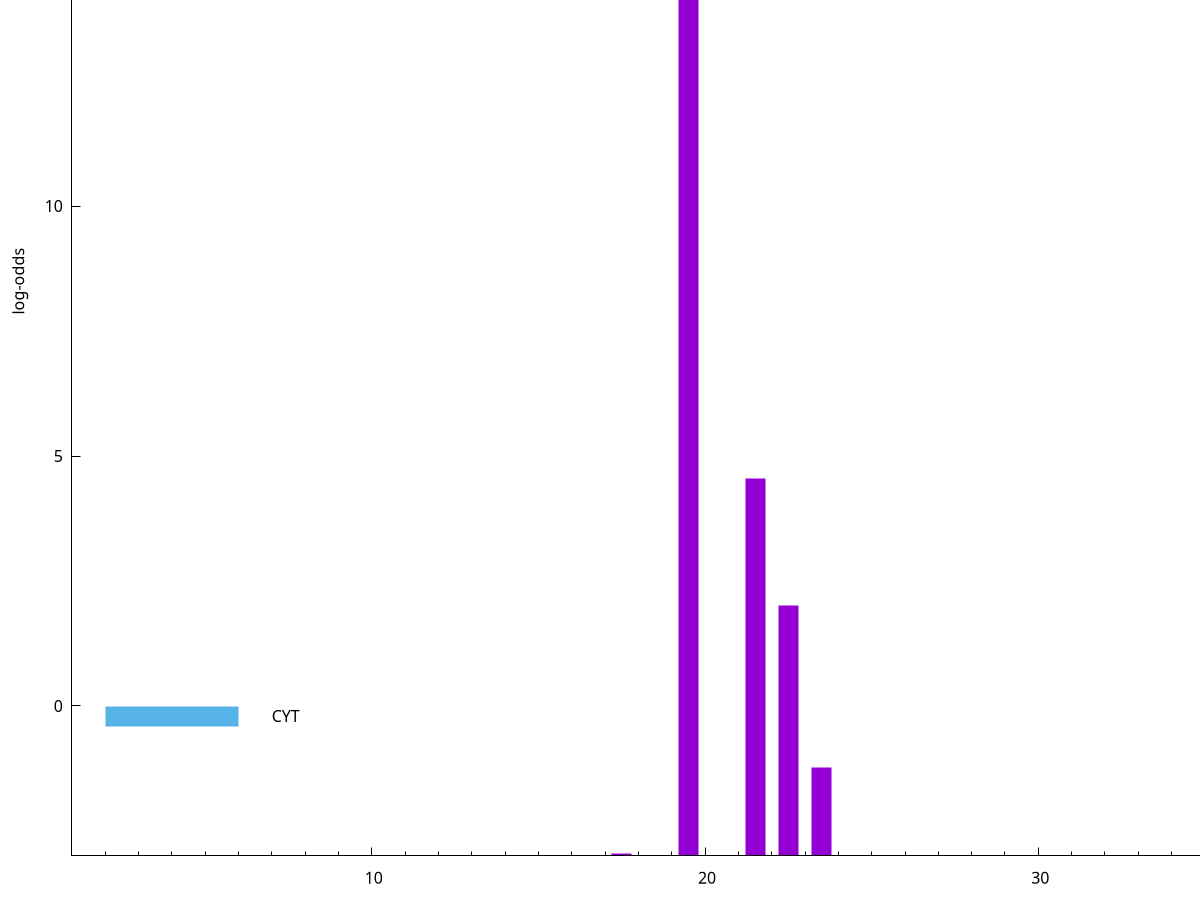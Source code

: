 set title "LipoP predictions for SRR4017841.gff"
set size 2., 1.4
set xrange [1:70] 
set mxtics 10
set yrange [-3:20]
set y2range [0:23]
set ylabel "log-odds"
set term postscript eps color solid "Helvetica" 30
set output "SRR4017841.gff1.eps"
set arrow from 2,16.9958 to 6,16.9958 nohead lt 1 lw 20
set label "SpI" at 7,16.9958
set arrow from 2,-0.200913 to 6,-0.200913 nohead lt 3 lw 20
set label "CYT" at 7,-0.200913
set arrow from 2,16.9958 to 6,16.9958 nohead lt 1 lw 20
set label "SpI" at 7,16.9958
# NOTE: The scores below are the log-odds scores with the threshold
# NOTE: subtracted (a hack to make gnuplot make the histogram all
# NOTE: look nice).
plot "-" axes x1y2 title "" with impulses lt 1 lw 20
19.500000 19.995500
21.500000 7.559630
22.500000 5.011030
23.500000 1.777250
17.500000 0.052790
e
exit
